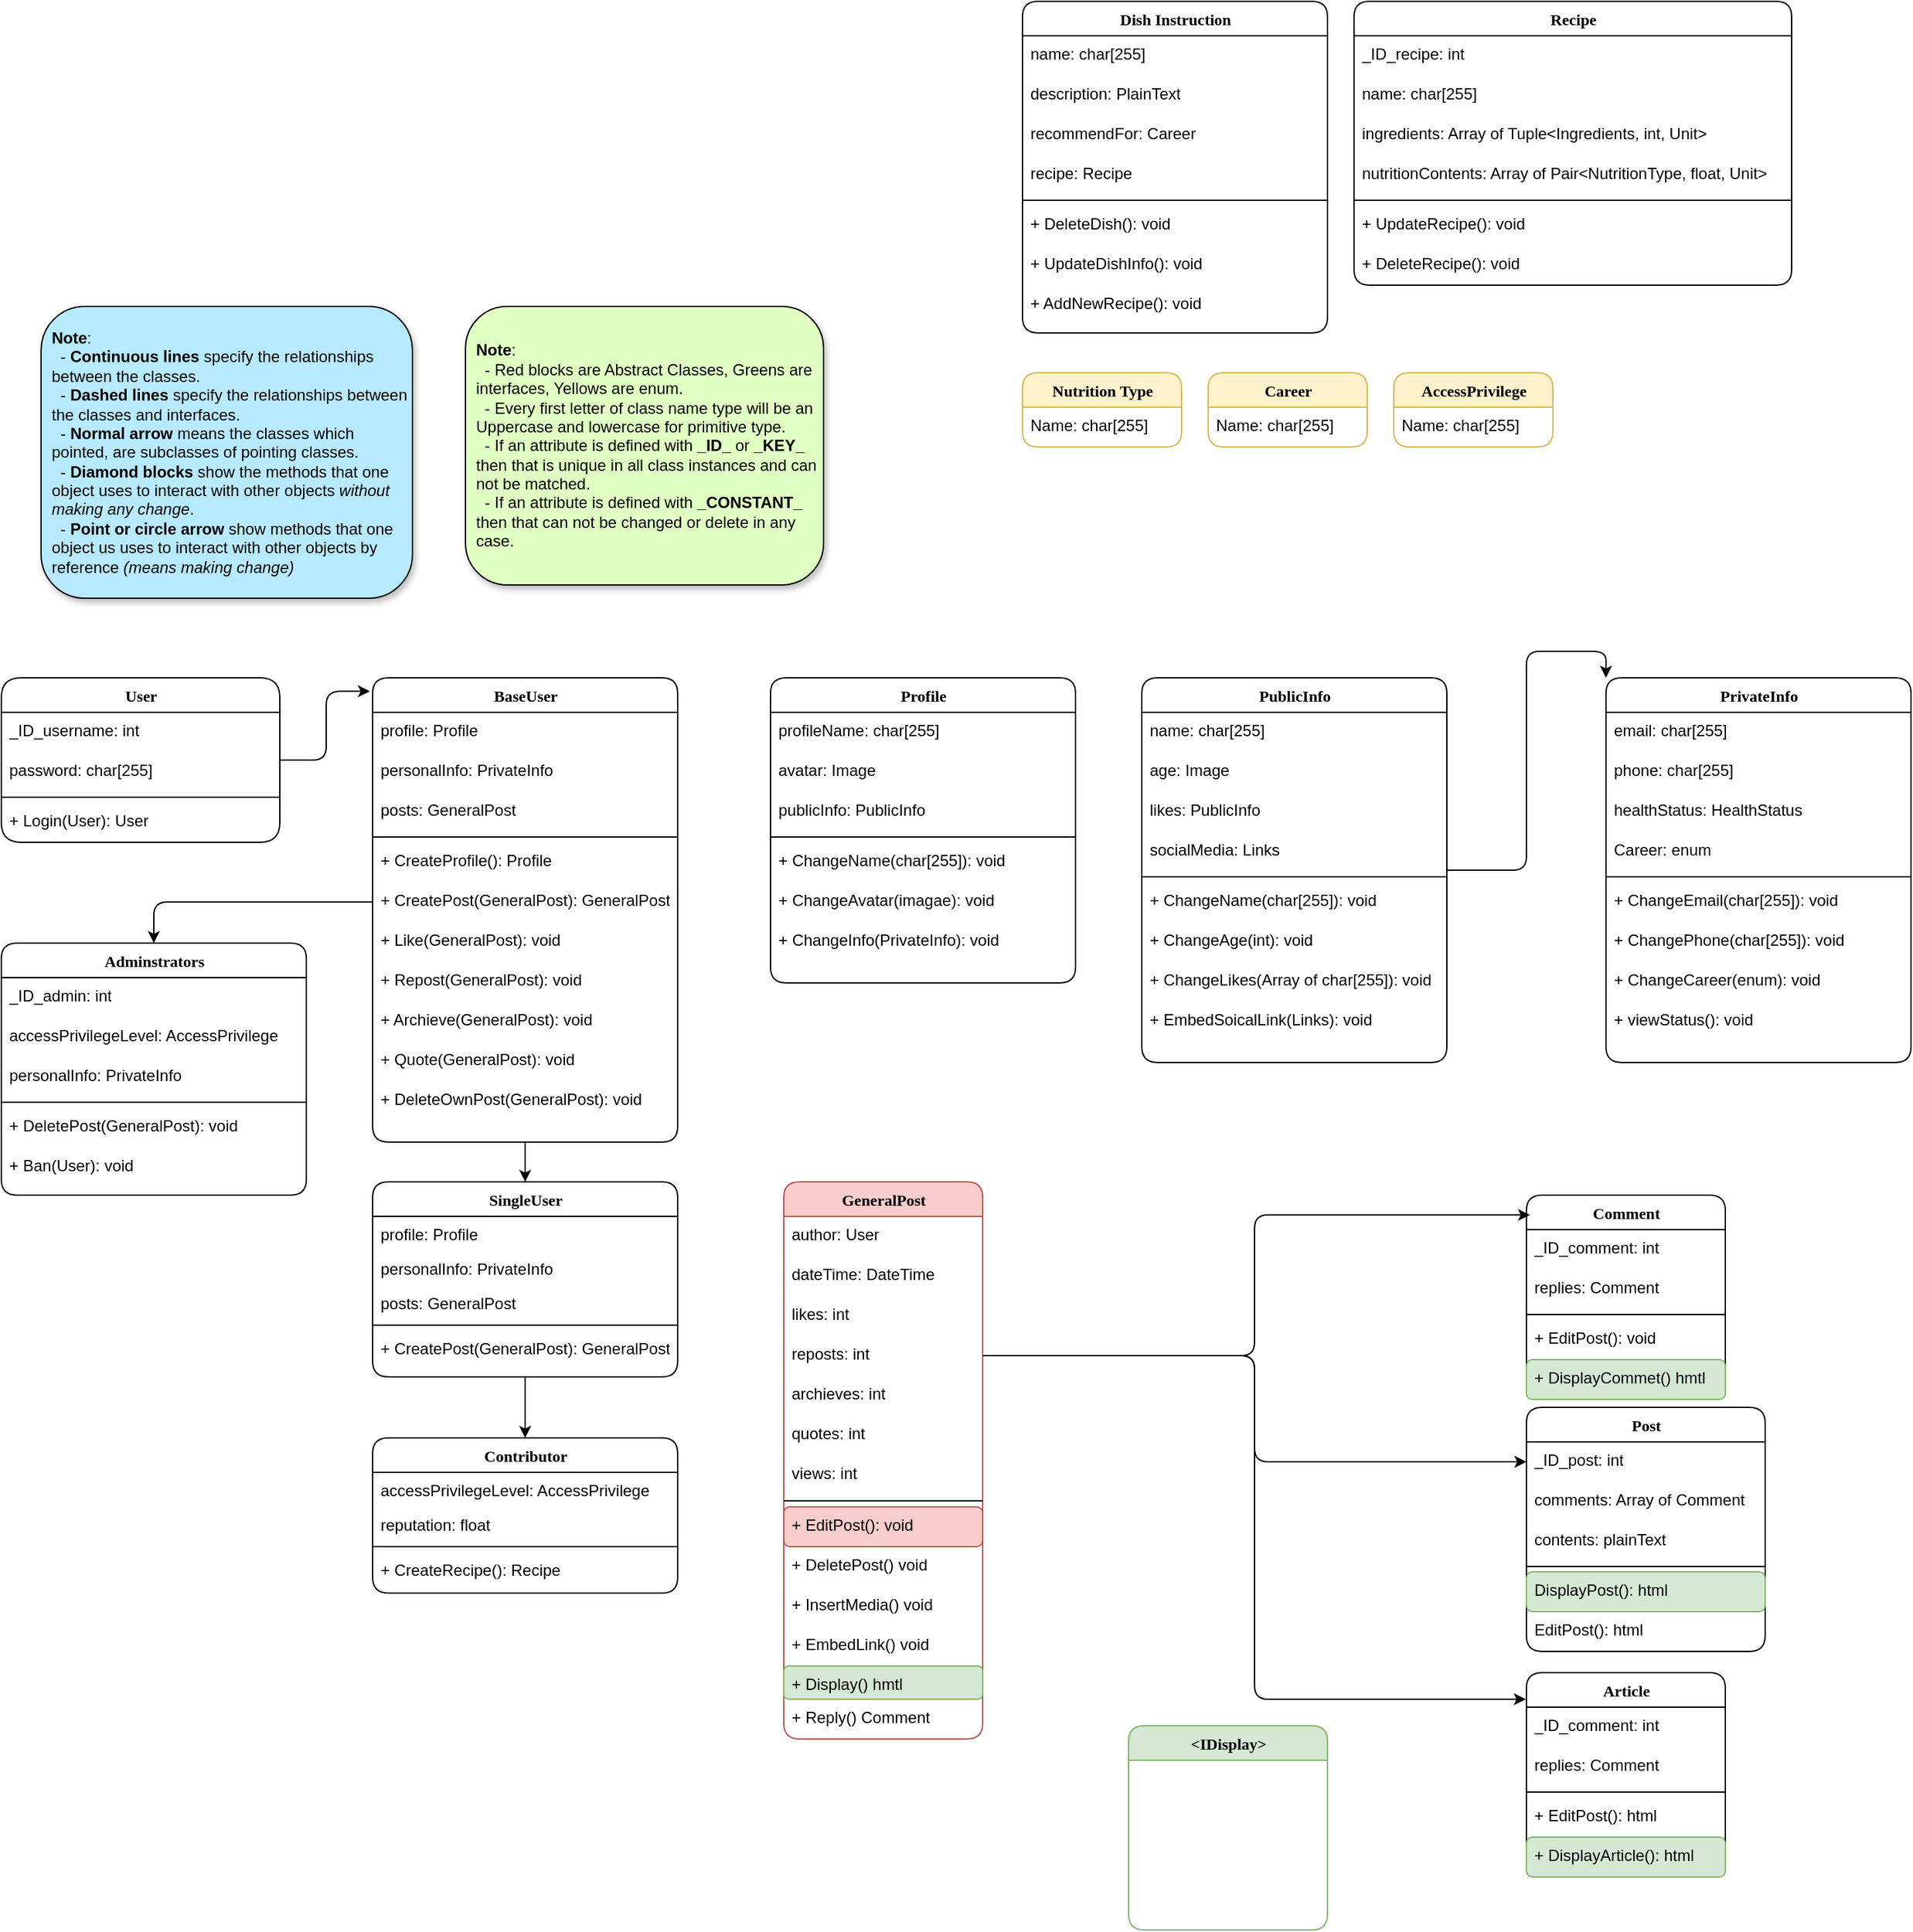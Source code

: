 <mxfile version="22.1.17" type="github">
  <diagram name="Page-1" id="9f46799a-70d6-7492-0946-bef42562c5a5">
    <mxGraphModel dx="807" dy="1871" grid="1" gridSize="10" guides="1" tooltips="1" connect="1" arrows="1" fold="1" page="1" pageScale="1" pageWidth="1000" pageHeight="700" background="none" math="0" shadow="0">
      <root>
        <mxCell id="0" />
        <mxCell id="1" parent="0" />
        <mxCell id="78961159f06e98e8-17" value="User" style="swimlane;html=1;fontStyle=1;align=center;verticalAlign=top;childLayout=stackLayout;horizontal=1;startSize=26;horizontalStack=0;resizeParent=1;resizeLast=0;collapsible=1;marginBottom=0;swimlaneFillColor=#ffffff;rounded=1;shadow=0;comic=0;labelBackgroundColor=none;strokeWidth=1;fillColor=none;fontFamily=Verdana;fontSize=12;arcSize=19;" parent="1" vertex="1">
          <mxGeometry x="40" y="-370" width="210" height="124" as="geometry">
            <mxRectangle x="70" y="83" width="70" height="30" as="alternateBounds" />
          </mxGeometry>
        </mxCell>
        <mxCell id="78961159f06e98e8-21" value="_ID_username: int" style="text;html=1;strokeColor=none;fillColor=none;align=left;verticalAlign=top;spacingLeft=4;spacingRight=4;whiteSpace=wrap;overflow=hidden;rotatable=0;points=[[0,0.5],[1,0.5]];portConstraint=eastwest;labelBackgroundColor=none;rounded=1;" parent="78961159f06e98e8-17" vertex="1">
          <mxGeometry y="26" width="210" height="30" as="geometry" />
        </mxCell>
        <mxCell id="78961159f06e98e8-23" value="password: char[255]" style="text;html=1;strokeColor=none;fillColor=none;align=left;verticalAlign=top;spacingLeft=4;spacingRight=4;whiteSpace=wrap;overflow=hidden;rotatable=0;points=[[0,0.5],[1,0.5]];portConstraint=eastwest;labelBackgroundColor=none;rounded=1;" parent="78961159f06e98e8-17" vertex="1">
          <mxGeometry y="56" width="210" height="30" as="geometry" />
        </mxCell>
        <mxCell id="78961159f06e98e8-19" value="" style="line;html=1;strokeWidth=1;fillColor=none;align=left;verticalAlign=middle;spacingTop=-1;spacingLeft=3;spacingRight=3;rotatable=0;labelPosition=right;points=[];portConstraint=eastwest;labelBackgroundColor=none;rounded=1;" parent="78961159f06e98e8-17" vertex="1">
          <mxGeometry y="86" width="210" height="8" as="geometry" />
        </mxCell>
        <mxCell id="78961159f06e98e8-20" value="+ Login(User): User" style="text;html=1;strokeColor=none;fillColor=none;align=left;verticalAlign=top;spacingLeft=4;spacingRight=4;whiteSpace=wrap;overflow=hidden;rotatable=0;points=[[0,0.5],[1,0.5]];portConstraint=eastwest;labelBackgroundColor=none;rounded=1;" parent="78961159f06e98e8-17" vertex="1">
          <mxGeometry y="94" width="210" height="30" as="geometry" />
        </mxCell>
        <mxCell id="PtKEEvkuK-J1Ukp3apgT-69" style="edgeStyle=orthogonalEdgeStyle;rounded=1;orthogonalLoop=1;jettySize=auto;html=1;entryX=0.5;entryY=0;entryDx=0;entryDy=0;" edge="1" parent="1" source="78961159f06e98e8-30" target="PtKEEvkuK-J1Ukp3apgT-20">
          <mxGeometry relative="1" as="geometry" />
        </mxCell>
        <mxCell id="78961159f06e98e8-30" value="BaseUser" style="swimlane;html=1;fontStyle=1;align=center;verticalAlign=top;childLayout=stackLayout;horizontal=1;startSize=26;horizontalStack=0;resizeParent=1;resizeLast=0;collapsible=1;marginBottom=0;swimlaneFillColor=#ffffff;rounded=1;shadow=0;comic=0;labelBackgroundColor=none;strokeWidth=1;fillColor=none;fontFamily=Verdana;fontSize=12;" parent="1" vertex="1">
          <mxGeometry x="320" y="-370" width="230" height="350" as="geometry" />
        </mxCell>
        <mxCell id="78961159f06e98e8-31" value="profile: Profile&amp;nbsp;" style="text;html=1;strokeColor=none;fillColor=none;align=left;verticalAlign=top;spacingLeft=4;spacingRight=4;whiteSpace=wrap;overflow=hidden;rotatable=0;points=[[0,0.5],[1,0.5]];portConstraint=eastwest;labelBackgroundColor=none;rounded=1;" parent="78961159f06e98e8-30" vertex="1">
          <mxGeometry y="26" width="230" height="30" as="geometry" />
        </mxCell>
        <mxCell id="78961159f06e98e8-32" value="personalInfo: PrivateInfo" style="text;html=1;strokeColor=none;fillColor=none;align=left;verticalAlign=top;spacingLeft=4;spacingRight=4;whiteSpace=wrap;overflow=hidden;rotatable=0;points=[[0,0.5],[1,0.5]];portConstraint=eastwest;labelBackgroundColor=none;rounded=1;" parent="78961159f06e98e8-30" vertex="1">
          <mxGeometry y="56" width="230" height="30" as="geometry" />
        </mxCell>
        <mxCell id="78961159f06e98e8-42" value="posts: GeneralPost" style="text;html=1;strokeColor=none;fillColor=none;align=left;verticalAlign=top;spacingLeft=4;spacingRight=4;whiteSpace=wrap;overflow=hidden;rotatable=0;points=[[0,0.5],[1,0.5]];portConstraint=eastwest;labelBackgroundColor=none;rounded=1;" parent="78961159f06e98e8-30" vertex="1">
          <mxGeometry y="86" width="230" height="30" as="geometry" />
        </mxCell>
        <mxCell id="78961159f06e98e8-38" value="" style="line;html=1;strokeWidth=1;fillColor=none;align=left;verticalAlign=middle;spacingTop=-1;spacingLeft=3;spacingRight=3;rotatable=0;labelPosition=right;points=[];portConstraint=eastwest;labelBackgroundColor=none;rounded=1;" parent="78961159f06e98e8-30" vertex="1">
          <mxGeometry y="116" width="230" height="8" as="geometry" />
        </mxCell>
        <mxCell id="PtKEEvkuK-J1Ukp3apgT-60" value="+ CreateProfile(): Profile&amp;nbsp;" style="text;html=1;strokeColor=none;fillColor=none;align=left;verticalAlign=top;spacingLeft=4;spacingRight=4;whiteSpace=wrap;overflow=hidden;rotatable=0;points=[[0,0.5],[1,0.5]];portConstraint=eastwest;labelBackgroundColor=none;rounded=1;fontStyle=0" vertex="1" parent="78961159f06e98e8-30">
          <mxGeometry y="124" width="230" height="30" as="geometry" />
        </mxCell>
        <mxCell id="PtKEEvkuK-J1Ukp3apgT-14" value="+ CreatePost(GeneralPost): GeneralPost" style="text;html=1;strokeColor=none;fillColor=none;align=left;verticalAlign=top;spacingLeft=4;spacingRight=4;whiteSpace=wrap;overflow=hidden;rotatable=0;points=[[0,0.5],[1,0.5]];portConstraint=eastwest;labelBackgroundColor=none;rounded=1;" vertex="1" parent="78961159f06e98e8-30">
          <mxGeometry y="154" width="230" height="30" as="geometry" />
        </mxCell>
        <mxCell id="PtKEEvkuK-J1Ukp3apgT-27" value="+ Like(GeneralPost): void&amp;nbsp;" style="text;html=1;strokeColor=none;fillColor=none;align=left;verticalAlign=top;spacingLeft=4;spacingRight=4;whiteSpace=wrap;overflow=hidden;rotatable=0;points=[[0,0.5],[1,0.5]];portConstraint=eastwest;labelBackgroundColor=none;rounded=1;" vertex="1" parent="78961159f06e98e8-30">
          <mxGeometry y="184" width="230" height="30" as="geometry" />
        </mxCell>
        <mxCell id="PtKEEvkuK-J1Ukp3apgT-30" value="+ Repost(GeneralPost): void&amp;nbsp;" style="text;html=1;strokeColor=none;fillColor=none;align=left;verticalAlign=top;spacingLeft=4;spacingRight=4;whiteSpace=wrap;overflow=hidden;rotatable=0;points=[[0,0.5],[1,0.5]];portConstraint=eastwest;labelBackgroundColor=none;rounded=1;" vertex="1" parent="78961159f06e98e8-30">
          <mxGeometry y="214" width="230" height="30" as="geometry" />
        </mxCell>
        <mxCell id="PtKEEvkuK-J1Ukp3apgT-28" value="+ Archieve(GeneralPost): void&amp;nbsp;" style="text;html=1;strokeColor=none;fillColor=none;align=left;verticalAlign=top;spacingLeft=4;spacingRight=4;whiteSpace=wrap;overflow=hidden;rotatable=0;points=[[0,0.5],[1,0.5]];portConstraint=eastwest;labelBackgroundColor=none;rounded=1;fontStyle=0" vertex="1" parent="78961159f06e98e8-30">
          <mxGeometry y="244" width="230" height="30" as="geometry" />
        </mxCell>
        <mxCell id="PtKEEvkuK-J1Ukp3apgT-41" value="+ Quote(GeneralPost): void&amp;nbsp;" style="text;html=1;strokeColor=none;fillColor=none;align=left;verticalAlign=top;spacingLeft=4;spacingRight=4;whiteSpace=wrap;overflow=hidden;rotatable=0;points=[[0,0.5],[1,0.5]];portConstraint=eastwest;labelBackgroundColor=none;rounded=1;fontStyle=0" vertex="1" parent="78961159f06e98e8-30">
          <mxGeometry y="274" width="230" height="30" as="geometry" />
        </mxCell>
        <mxCell id="PtKEEvkuK-J1Ukp3apgT-83" value="+ DeleteOwnPost(GeneralPost): void&amp;nbsp;" style="text;html=1;strokeColor=none;fillColor=none;align=left;verticalAlign=top;spacingLeft=4;spacingRight=4;whiteSpace=wrap;overflow=hidden;rotatable=0;points=[[0,0.5],[1,0.5]];portConstraint=eastwest;labelBackgroundColor=none;rounded=1;fontStyle=0" vertex="1" parent="78961159f06e98e8-30">
          <mxGeometry y="304" width="230" height="30" as="geometry" />
        </mxCell>
        <mxCell id="78961159f06e98e8-43" value="GeneralPost" style="swimlane;html=1;fontStyle=1;align=center;verticalAlign=top;childLayout=stackLayout;horizontal=1;startSize=26;horizontalStack=0;resizeParent=1;resizeLast=0;collapsible=1;marginBottom=0;swimlaneFillColor=#ffffff;rounded=1;shadow=0;comic=0;labelBackgroundColor=none;strokeWidth=1;fillColor=#f8cecc;fontFamily=Verdana;fontSize=12;strokeColor=#b85450;" parent="1" vertex="1">
          <mxGeometry x="630" y="10" width="150" height="420" as="geometry" />
        </mxCell>
        <mxCell id="PtKEEvkuK-J1Ukp3apgT-18" value="author: User" style="text;html=1;strokeColor=none;fillColor=none;align=left;verticalAlign=top;spacingLeft=4;spacingRight=4;whiteSpace=wrap;overflow=hidden;rotatable=0;points=[[0,0.5],[1,0.5]];portConstraint=eastwest;labelBackgroundColor=none;rounded=1;" vertex="1" parent="78961159f06e98e8-43">
          <mxGeometry y="26" width="150" height="30" as="geometry" />
        </mxCell>
        <mxCell id="78961159f06e98e8-44" value="dateTime: DateTime&amp;nbsp;" style="text;html=1;strokeColor=none;fillColor=none;align=left;verticalAlign=top;spacingLeft=4;spacingRight=4;whiteSpace=wrap;overflow=hidden;rotatable=0;points=[[0,0.5],[1,0.5]];portConstraint=eastwest;labelBackgroundColor=none;rounded=1;" parent="78961159f06e98e8-43" vertex="1">
          <mxGeometry y="56" width="150" height="30" as="geometry" />
        </mxCell>
        <mxCell id="78961159f06e98e8-45" value="likes: int&amp;nbsp;" style="text;html=1;strokeColor=none;fillColor=none;align=left;verticalAlign=top;spacingLeft=4;spacingRight=4;whiteSpace=wrap;overflow=hidden;rotatable=0;points=[[0,0.5],[1,0.5]];portConstraint=eastwest;labelBackgroundColor=none;rounded=1;" parent="78961159f06e98e8-43" vertex="1">
          <mxGeometry y="86" width="150" height="30" as="geometry" />
        </mxCell>
        <mxCell id="78961159f06e98e8-49" value="reposts: int&amp;nbsp;" style="text;html=1;strokeColor=none;fillColor=none;align=left;verticalAlign=top;spacingLeft=4;spacingRight=4;whiteSpace=wrap;overflow=hidden;rotatable=0;points=[[0,0.5],[1,0.5]];portConstraint=eastwest;labelBackgroundColor=none;rounded=1;" parent="78961159f06e98e8-43" vertex="1">
          <mxGeometry y="116" width="150" height="30" as="geometry" />
        </mxCell>
        <mxCell id="78961159f06e98e8-50" value="archieves: int&amp;nbsp;" style="text;html=1;strokeColor=none;fillColor=none;align=left;verticalAlign=top;spacingLeft=4;spacingRight=4;whiteSpace=wrap;overflow=hidden;rotatable=0;points=[[0,0.5],[1,0.5]];portConstraint=eastwest;labelBackgroundColor=none;rounded=1;" parent="78961159f06e98e8-43" vertex="1">
          <mxGeometry y="146" width="150" height="30" as="geometry" />
        </mxCell>
        <mxCell id="PtKEEvkuK-J1Ukp3apgT-43" value="quotes: int&amp;nbsp;" style="text;html=1;strokeColor=none;fillColor=none;align=left;verticalAlign=top;spacingLeft=4;spacingRight=4;whiteSpace=wrap;overflow=hidden;rotatable=0;points=[[0,0.5],[1,0.5]];portConstraint=eastwest;labelBackgroundColor=none;rounded=1;" vertex="1" parent="78961159f06e98e8-43">
          <mxGeometry y="176" width="150" height="30" as="geometry" />
        </mxCell>
        <mxCell id="PtKEEvkuK-J1Ukp3apgT-19" value="views: int&amp;nbsp;" style="text;html=1;strokeColor=none;fillColor=none;align=left;verticalAlign=top;spacingLeft=4;spacingRight=4;whiteSpace=wrap;overflow=hidden;rotatable=0;points=[[0,0.5],[1,0.5]];portConstraint=eastwest;labelBackgroundColor=none;rounded=1;" vertex="1" parent="78961159f06e98e8-43">
          <mxGeometry y="206" width="150" height="30" as="geometry" />
        </mxCell>
        <mxCell id="78961159f06e98e8-51" value="" style="line;html=1;strokeWidth=1;fillColor=none;align=left;verticalAlign=middle;spacingTop=-1;spacingLeft=3;spacingRight=3;rotatable=0;labelPosition=right;points=[];portConstraint=eastwest;labelBackgroundColor=none;rounded=1;" parent="78961159f06e98e8-43" vertex="1">
          <mxGeometry y="236" width="150" height="9" as="geometry" />
        </mxCell>
        <mxCell id="78961159f06e98e8-52" value="+ EditPost(): void" style="text;html=1;strokeColor=#b85450;fillColor=#f8cecc;align=left;verticalAlign=top;spacingLeft=4;spacingRight=4;whiteSpace=wrap;overflow=hidden;rotatable=0;points=[[0,0.5],[1,0.5]];portConstraint=eastwest;labelBackgroundColor=none;rounded=1;" parent="78961159f06e98e8-43" vertex="1">
          <mxGeometry y="245" width="150" height="30" as="geometry" />
        </mxCell>
        <mxCell id="78961159f06e98e8-53" value="+ DeletePost() void" style="text;html=1;align=left;verticalAlign=top;spacingLeft=4;spacingRight=4;whiteSpace=wrap;overflow=hidden;rotatable=0;points=[[0,0.5],[1,0.5]];portConstraint=eastwest;labelBackgroundColor=none;rounded=1;" parent="78961159f06e98e8-43" vertex="1">
          <mxGeometry y="275" width="150" height="30" as="geometry" />
        </mxCell>
        <mxCell id="PtKEEvkuK-J1Ukp3apgT-151" value="+ InsertMedia() void" style="text;html=1;strokeColor=none;fillColor=none;align=left;verticalAlign=top;spacingLeft=4;spacingRight=4;whiteSpace=wrap;overflow=hidden;rotatable=0;points=[[0,0.5],[1,0.5]];portConstraint=eastwest;labelBackgroundColor=none;rounded=1;" vertex="1" parent="78961159f06e98e8-43">
          <mxGeometry y="305" width="150" height="30" as="geometry" />
        </mxCell>
        <mxCell id="PtKEEvkuK-J1Ukp3apgT-152" value="+ EmbedLink() void" style="text;html=1;strokeColor=none;fillColor=none;align=left;verticalAlign=top;spacingLeft=4;spacingRight=4;whiteSpace=wrap;overflow=hidden;rotatable=0;points=[[0,0.5],[1,0.5]];portConstraint=eastwest;labelBackgroundColor=none;rounded=1;" vertex="1" parent="78961159f06e98e8-43">
          <mxGeometry y="335" width="150" height="30" as="geometry" />
        </mxCell>
        <mxCell id="PtKEEvkuK-J1Ukp3apgT-161" value="+ Display() hmtl" style="text;html=1;strokeColor=#82b366;fillColor=#d5e8d4;align=left;verticalAlign=top;spacingLeft=4;spacingRight=4;whiteSpace=wrap;overflow=hidden;rotatable=0;points=[[0,0.5],[1,0.5]];portConstraint=eastwest;labelBackgroundColor=none;rounded=1;" vertex="1" parent="78961159f06e98e8-43">
          <mxGeometry y="365" width="150" height="25" as="geometry" />
        </mxCell>
        <mxCell id="PtKEEvkuK-J1Ukp3apgT-164" value="+ Reply() Comment" style="text;html=1;strokeColor=none;fillColor=none;align=left;verticalAlign=top;spacingLeft=4;spacingRight=4;whiteSpace=wrap;overflow=hidden;rotatable=0;points=[[0,0.5],[1,0.5]];portConstraint=eastwest;labelBackgroundColor=none;rounded=1;" vertex="1" parent="78961159f06e98e8-43">
          <mxGeometry y="390" width="150" height="20" as="geometry" />
        </mxCell>
        <mxCell id="PtKEEvkuK-J1Ukp3apgT-2" value="&lt;b&gt;Note&lt;/b&gt;:&amp;nbsp;&lt;br&gt;&amp;nbsp; - &lt;b&gt;Continuous lines&lt;/b&gt; specify the relationships between the classes.&lt;div&gt;&amp;nbsp; - &lt;b&gt;Dashed lines&lt;/b&gt; specify the relationships between the classes and interfaces.&lt;br&gt;&amp;nbsp; - &lt;b&gt;Normal arrow &lt;/b&gt;means the classes which pointed, are subclasses of pointing classes.&amp;nbsp;&lt;/div&gt;&lt;div&gt;&amp;nbsp; - &lt;b&gt;Diamond blocks&lt;/b&gt; show the methods that one object uses to interact with other objects &lt;i&gt;without making any change&lt;/i&gt;.&lt;/div&gt;&lt;div&gt;&amp;nbsp; - &lt;b&gt;Point or circle arrow&amp;nbsp;&lt;/b&gt;show methods that one object us uses to interact with other objects by reference &lt;i&gt;(means making change)&lt;/i&gt;&lt;/div&gt;" style="rounded=1;html=1;fillColor=#B8EAFF;align=left;labelBackgroundColor=none;whiteSpace=wrap;spacing=3;spacingLeft=5;glass=0;shadow=1;" vertex="1" parent="1">
          <mxGeometry x="70" y="-650" width="280" height="220" as="geometry" />
        </mxCell>
        <mxCell id="PtKEEvkuK-J1Ukp3apgT-7" value="&lt;b&gt;Note&lt;/b&gt;:&amp;nbsp;&lt;br&gt;&amp;nbsp; - Red blocks are Abstract Classes, Greens are interfaces, Yellows are enum.&lt;br&gt;&amp;nbsp; - Every first letter of class name type will be an Uppercase and lowercase for primitive type.&lt;br&gt;&amp;nbsp; - If an attribute is defined with &lt;b&gt;_ID_&amp;nbsp;&lt;/b&gt;or &lt;b&gt;_KEY_ &lt;/b&gt;then that is unique in all class instances and can not be matched.&amp;nbsp;&lt;br&gt;&amp;nbsp; - If an attribute is defined with &lt;b&gt;_CONSTANT_ &lt;/b&gt;then that can not be changed or delete in any case." style="rounded=1;html=1;fillColor=#E0FFC2;align=left;labelBackgroundColor=none;whiteSpace=wrap;spacing=3;spacingLeft=5;glass=0;shadow=1;" vertex="1" parent="1">
          <mxGeometry x="390" y="-650" width="270" height="210" as="geometry" />
        </mxCell>
        <mxCell id="PtKEEvkuK-J1Ukp3apgT-92" style="edgeStyle=orthogonalEdgeStyle;rounded=1;orthogonalLoop=1;jettySize=auto;html=1;entryX=0.5;entryY=0;entryDx=0;entryDy=0;" edge="1" parent="1" source="PtKEEvkuK-J1Ukp3apgT-20" target="PtKEEvkuK-J1Ukp3apgT-86">
          <mxGeometry relative="1" as="geometry" />
        </mxCell>
        <mxCell id="PtKEEvkuK-J1Ukp3apgT-20" value="SingleUser" style="swimlane;html=1;fontStyle=1;align=center;verticalAlign=top;childLayout=stackLayout;horizontal=1;startSize=26;horizontalStack=0;resizeParent=1;resizeLast=0;collapsible=1;marginBottom=0;swimlaneFillColor=#ffffff;rounded=1;shadow=0;comic=0;labelBackgroundColor=none;strokeWidth=1;fillColor=none;fontFamily=Verdana;fontSize=12;" vertex="1" parent="1">
          <mxGeometry x="320" y="10" width="230" height="147" as="geometry" />
        </mxCell>
        <mxCell id="PtKEEvkuK-J1Ukp3apgT-21" value="profile: Profile&amp;nbsp;" style="text;html=1;strokeColor=none;fillColor=none;align=left;verticalAlign=top;spacingLeft=4;spacingRight=4;whiteSpace=wrap;overflow=hidden;rotatable=0;points=[[0,0.5],[1,0.5]];portConstraint=eastwest;labelBackgroundColor=none;rounded=1;" vertex="1" parent="PtKEEvkuK-J1Ukp3apgT-20">
          <mxGeometry y="26" width="230" height="26" as="geometry" />
        </mxCell>
        <mxCell id="PtKEEvkuK-J1Ukp3apgT-22" value="personalInfo: PrivateInfo" style="text;html=1;strokeColor=none;fillColor=none;align=left;verticalAlign=top;spacingLeft=4;spacingRight=4;whiteSpace=wrap;overflow=hidden;rotatable=0;points=[[0,0.5],[1,0.5]];portConstraint=eastwest;labelBackgroundColor=none;rounded=1;" vertex="1" parent="PtKEEvkuK-J1Ukp3apgT-20">
          <mxGeometry y="52" width="230" height="26" as="geometry" />
        </mxCell>
        <mxCell id="PtKEEvkuK-J1Ukp3apgT-23" value="posts: GeneralPost" style="text;html=1;strokeColor=none;fillColor=none;align=left;verticalAlign=top;spacingLeft=4;spacingRight=4;whiteSpace=wrap;overflow=hidden;rotatable=0;points=[[0,0.5],[1,0.5]];portConstraint=eastwest;labelBackgroundColor=none;rounded=1;" vertex="1" parent="PtKEEvkuK-J1Ukp3apgT-20">
          <mxGeometry y="78" width="230" height="26" as="geometry" />
        </mxCell>
        <mxCell id="PtKEEvkuK-J1Ukp3apgT-24" value="" style="line;html=1;strokeWidth=1;fillColor=none;align=left;verticalAlign=middle;spacingTop=-1;spacingLeft=3;spacingRight=3;rotatable=0;labelPosition=right;points=[];portConstraint=eastwest;labelBackgroundColor=none;rounded=1;" vertex="1" parent="PtKEEvkuK-J1Ukp3apgT-20">
          <mxGeometry y="104" width="230" height="8" as="geometry" />
        </mxCell>
        <mxCell id="PtKEEvkuK-J1Ukp3apgT-25" value="+ CreatePost(GeneralPost): GeneralPost" style="text;html=1;strokeColor=none;fillColor=none;align=left;verticalAlign=top;spacingLeft=4;spacingRight=4;whiteSpace=wrap;overflow=hidden;rotatable=0;points=[[0,0.5],[1,0.5]];portConstraint=eastwest;labelBackgroundColor=none;rounded=1;" vertex="1" parent="PtKEEvkuK-J1Ukp3apgT-20">
          <mxGeometry y="112" width="230" height="26" as="geometry" />
        </mxCell>
        <mxCell id="PtKEEvkuK-J1Ukp3apgT-50" value="Profile" style="swimlane;html=1;fontStyle=1;align=center;verticalAlign=top;childLayout=stackLayout;horizontal=1;startSize=26;horizontalStack=0;resizeParent=1;resizeLast=0;collapsible=1;marginBottom=0;swimlaneFillColor=#ffffff;rounded=1;shadow=0;comic=0;labelBackgroundColor=none;strokeWidth=1;fillColor=none;fontFamily=Verdana;fontSize=12;" vertex="1" parent="1">
          <mxGeometry x="620" y="-370" width="230" height="230" as="geometry" />
        </mxCell>
        <mxCell id="PtKEEvkuK-J1Ukp3apgT-51" value="profileName: char[255]&amp;nbsp;" style="text;html=1;strokeColor=none;fillColor=none;align=left;verticalAlign=top;spacingLeft=4;spacingRight=4;whiteSpace=wrap;overflow=hidden;rotatable=0;points=[[0,0.5],[1,0.5]];portConstraint=eastwest;labelBackgroundColor=none;rounded=1;" vertex="1" parent="PtKEEvkuK-J1Ukp3apgT-50">
          <mxGeometry y="26" width="230" height="30" as="geometry" />
        </mxCell>
        <mxCell id="PtKEEvkuK-J1Ukp3apgT-52" value="avatar: Image" style="text;html=1;strokeColor=none;fillColor=none;align=left;verticalAlign=top;spacingLeft=4;spacingRight=4;whiteSpace=wrap;overflow=hidden;rotatable=0;points=[[0,0.5],[1,0.5]];portConstraint=eastwest;labelBackgroundColor=none;rounded=1;" vertex="1" parent="PtKEEvkuK-J1Ukp3apgT-50">
          <mxGeometry y="56" width="230" height="30" as="geometry" />
        </mxCell>
        <mxCell id="PtKEEvkuK-J1Ukp3apgT-67" value="publicInfo: PublicInfo" style="text;html=1;strokeColor=none;fillColor=none;align=left;verticalAlign=top;spacingLeft=4;spacingRight=4;whiteSpace=wrap;overflow=hidden;rotatable=0;points=[[0,0.5],[1,0.5]];portConstraint=eastwest;labelBackgroundColor=none;rounded=1;" vertex="1" parent="PtKEEvkuK-J1Ukp3apgT-50">
          <mxGeometry y="86" width="230" height="30" as="geometry" />
        </mxCell>
        <mxCell id="PtKEEvkuK-J1Ukp3apgT-54" value="" style="line;html=1;strokeWidth=1;fillColor=none;align=left;verticalAlign=middle;spacingTop=-1;spacingLeft=3;spacingRight=3;rotatable=0;labelPosition=right;points=[];portConstraint=eastwest;labelBackgroundColor=none;rounded=1;" vertex="1" parent="PtKEEvkuK-J1Ukp3apgT-50">
          <mxGeometry y="116" width="230" height="8" as="geometry" />
        </mxCell>
        <mxCell id="PtKEEvkuK-J1Ukp3apgT-55" value="+ ChangeName(char[255]): void" style="text;html=1;strokeColor=none;fillColor=none;align=left;verticalAlign=top;spacingLeft=4;spacingRight=4;whiteSpace=wrap;overflow=hidden;rotatable=0;points=[[0,0.5],[1,0.5]];portConstraint=eastwest;labelBackgroundColor=none;rounded=1;" vertex="1" parent="PtKEEvkuK-J1Ukp3apgT-50">
          <mxGeometry y="124" width="230" height="30" as="geometry" />
        </mxCell>
        <mxCell id="PtKEEvkuK-J1Ukp3apgT-56" value="+ ChangeAvatar(imagae): void&amp;nbsp;" style="text;html=1;strokeColor=none;fillColor=none;align=left;verticalAlign=top;spacingLeft=4;spacingRight=4;whiteSpace=wrap;overflow=hidden;rotatable=0;points=[[0,0.5],[1,0.5]];portConstraint=eastwest;labelBackgroundColor=none;rounded=1;" vertex="1" parent="PtKEEvkuK-J1Ukp3apgT-50">
          <mxGeometry y="154" width="230" height="30" as="geometry" />
        </mxCell>
        <mxCell id="PtKEEvkuK-J1Ukp3apgT-93" value="+ ChangeInfo(PrivateInfo): void&amp;nbsp;" style="text;html=1;strokeColor=none;fillColor=none;align=left;verticalAlign=top;spacingLeft=4;spacingRight=4;whiteSpace=wrap;overflow=hidden;rotatable=0;points=[[0,0.5],[1,0.5]];portConstraint=eastwest;labelBackgroundColor=none;rounded=1;" vertex="1" parent="PtKEEvkuK-J1Ukp3apgT-50">
          <mxGeometry y="184" width="230" height="30" as="geometry" />
        </mxCell>
        <mxCell id="PtKEEvkuK-J1Ukp3apgT-68" style="edgeStyle=orthogonalEdgeStyle;rounded=1;orthogonalLoop=1;jettySize=auto;html=1;entryX=-0.009;entryY=0.029;entryDx=0;entryDy=0;entryPerimeter=0;" edge="1" parent="1" source="78961159f06e98e8-17" target="78961159f06e98e8-30">
          <mxGeometry relative="1" as="geometry" />
        </mxCell>
        <mxCell id="PtKEEvkuK-J1Ukp3apgT-71" value="Adminstrators" style="swimlane;html=1;fontStyle=1;align=center;verticalAlign=top;childLayout=stackLayout;horizontal=1;startSize=26;horizontalStack=0;resizeParent=1;resizeLast=0;collapsible=1;marginBottom=0;swimlaneFillColor=#ffffff;rounded=1;shadow=0;comic=0;labelBackgroundColor=none;strokeWidth=1;fillColor=none;fontFamily=Verdana;fontSize=12;" vertex="1" parent="1">
          <mxGeometry x="40" y="-170" width="230" height="190" as="geometry" />
        </mxCell>
        <mxCell id="PtKEEvkuK-J1Ukp3apgT-72" value="_ID_admin: int" style="text;html=1;strokeColor=none;fillColor=none;align=left;verticalAlign=top;spacingLeft=4;spacingRight=4;whiteSpace=wrap;overflow=hidden;rotatable=0;points=[[0,0.5],[1,0.5]];portConstraint=eastwest;labelBackgroundColor=none;rounded=1;" vertex="1" parent="PtKEEvkuK-J1Ukp3apgT-71">
          <mxGeometry y="26" width="230" height="30" as="geometry" />
        </mxCell>
        <mxCell id="PtKEEvkuK-J1Ukp3apgT-73" value="accessPrivilegeLevel: AccessPrivilege" style="text;html=1;strokeColor=none;fillColor=none;align=left;verticalAlign=top;spacingLeft=4;spacingRight=4;whiteSpace=wrap;overflow=hidden;rotatable=0;points=[[0,0.5],[1,0.5]];portConstraint=eastwest;labelBackgroundColor=none;rounded=1;" vertex="1" parent="PtKEEvkuK-J1Ukp3apgT-71">
          <mxGeometry y="56" width="230" height="30" as="geometry" />
        </mxCell>
        <mxCell id="PtKEEvkuK-J1Ukp3apgT-84" value="personalInfo: PrivateInfo" style="text;html=1;strokeColor=none;fillColor=none;align=left;verticalAlign=top;spacingLeft=4;spacingRight=4;whiteSpace=wrap;overflow=hidden;rotatable=0;points=[[0,0.5],[1,0.5]];portConstraint=eastwest;labelBackgroundColor=none;rounded=1;" vertex="1" parent="PtKEEvkuK-J1Ukp3apgT-71">
          <mxGeometry y="86" width="230" height="30" as="geometry" />
        </mxCell>
        <mxCell id="PtKEEvkuK-J1Ukp3apgT-75" value="" style="line;html=1;strokeWidth=1;fillColor=none;align=left;verticalAlign=middle;spacingTop=-1;spacingLeft=3;spacingRight=3;rotatable=0;labelPosition=right;points=[];portConstraint=eastwest;labelBackgroundColor=none;rounded=1;" vertex="1" parent="PtKEEvkuK-J1Ukp3apgT-71">
          <mxGeometry y="116" width="230" height="8" as="geometry" />
        </mxCell>
        <mxCell id="PtKEEvkuK-J1Ukp3apgT-78" value="+ DeletePost(GeneralPost): void" style="text;html=1;strokeColor=none;fillColor=none;align=left;verticalAlign=top;spacingLeft=4;spacingRight=4;whiteSpace=wrap;overflow=hidden;rotatable=0;points=[[0,0.5],[1,0.5]];portConstraint=eastwest;labelBackgroundColor=none;rounded=1;" vertex="1" parent="PtKEEvkuK-J1Ukp3apgT-71">
          <mxGeometry y="124" width="230" height="30" as="geometry" />
        </mxCell>
        <mxCell id="PtKEEvkuK-J1Ukp3apgT-79" value="+ Ban(User): void&amp;nbsp;" style="text;html=1;strokeColor=none;fillColor=none;align=left;verticalAlign=top;spacingLeft=4;spacingRight=4;whiteSpace=wrap;overflow=hidden;rotatable=0;points=[[0,0.5],[1,0.5]];portConstraint=eastwest;labelBackgroundColor=none;rounded=1;" vertex="1" parent="PtKEEvkuK-J1Ukp3apgT-71">
          <mxGeometry y="154" width="230" height="30" as="geometry" />
        </mxCell>
        <mxCell id="PtKEEvkuK-J1Ukp3apgT-82" style="edgeStyle=orthogonalEdgeStyle;rounded=1;orthogonalLoop=1;jettySize=auto;html=1;entryX=0.5;entryY=0;entryDx=0;entryDy=0;" edge="1" parent="1" source="PtKEEvkuK-J1Ukp3apgT-14" target="PtKEEvkuK-J1Ukp3apgT-71">
          <mxGeometry relative="1" as="geometry" />
        </mxCell>
        <mxCell id="PtKEEvkuK-J1Ukp3apgT-86" value="Contributor" style="swimlane;html=1;fontStyle=1;align=center;verticalAlign=top;childLayout=stackLayout;horizontal=1;startSize=26;horizontalStack=0;resizeParent=1;resizeLast=0;collapsible=1;marginBottom=0;swimlaneFillColor=#ffffff;rounded=1;shadow=0;comic=0;labelBackgroundColor=none;strokeWidth=1;fillColor=none;fontFamily=Verdana;fontSize=12;" vertex="1" parent="1">
          <mxGeometry x="320" y="203" width="230" height="117" as="geometry" />
        </mxCell>
        <mxCell id="PtKEEvkuK-J1Ukp3apgT-88" value="accessPrivilegeLevel: AccessPrivilege" style="text;html=1;strokeColor=none;fillColor=none;align=left;verticalAlign=top;spacingLeft=4;spacingRight=4;whiteSpace=wrap;overflow=hidden;rotatable=0;points=[[0,0.5],[1,0.5]];portConstraint=eastwest;labelBackgroundColor=none;rounded=1;" vertex="1" parent="PtKEEvkuK-J1Ukp3apgT-86">
          <mxGeometry y="26" width="230" height="26" as="geometry" />
        </mxCell>
        <mxCell id="PtKEEvkuK-J1Ukp3apgT-89" value="reputation: float" style="text;html=1;strokeColor=none;fillColor=none;align=left;verticalAlign=top;spacingLeft=4;spacingRight=4;whiteSpace=wrap;overflow=hidden;rotatable=0;points=[[0,0.5],[1,0.5]];portConstraint=eastwest;labelBackgroundColor=none;rounded=1;" vertex="1" parent="PtKEEvkuK-J1Ukp3apgT-86">
          <mxGeometry y="52" width="230" height="26" as="geometry" />
        </mxCell>
        <mxCell id="PtKEEvkuK-J1Ukp3apgT-90" value="" style="line;html=1;strokeWidth=1;fillColor=none;align=left;verticalAlign=middle;spacingTop=-1;spacingLeft=3;spacingRight=3;rotatable=0;labelPosition=right;points=[];portConstraint=eastwest;labelBackgroundColor=none;rounded=1;" vertex="1" parent="PtKEEvkuK-J1Ukp3apgT-86">
          <mxGeometry y="78" width="230" height="8" as="geometry" />
        </mxCell>
        <mxCell id="PtKEEvkuK-J1Ukp3apgT-91" value="+ CreateRecipe(): Recipe" style="text;html=1;strokeColor=none;fillColor=none;align=left;verticalAlign=top;spacingLeft=4;spacingRight=4;whiteSpace=wrap;overflow=hidden;rotatable=0;points=[[0,0.5],[1,0.5]];portConstraint=eastwest;labelBackgroundColor=none;rounded=1;" vertex="1" parent="PtKEEvkuK-J1Ukp3apgT-86">
          <mxGeometry y="86" width="230" height="26" as="geometry" />
        </mxCell>
        <mxCell id="PtKEEvkuK-J1Ukp3apgT-115" style="edgeStyle=orthogonalEdgeStyle;rounded=1;orthogonalLoop=1;jettySize=auto;html=1;entryX=0;entryY=0;entryDx=0;entryDy=0;" edge="1" parent="1" source="PtKEEvkuK-J1Ukp3apgT-94" target="PtKEEvkuK-J1Ukp3apgT-105">
          <mxGeometry relative="1" as="geometry" />
        </mxCell>
        <mxCell id="PtKEEvkuK-J1Ukp3apgT-94" value="PublicInfo" style="swimlane;html=1;fontStyle=1;align=center;verticalAlign=top;childLayout=stackLayout;horizontal=1;startSize=26;horizontalStack=0;resizeParent=1;resizeLast=0;collapsible=1;marginBottom=0;swimlaneFillColor=#ffffff;rounded=1;shadow=0;comic=0;labelBackgroundColor=none;strokeWidth=1;fillColor=none;fontFamily=Verdana;fontSize=12;" vertex="1" parent="1">
          <mxGeometry x="900" y="-370" width="230" height="290" as="geometry" />
        </mxCell>
        <mxCell id="PtKEEvkuK-J1Ukp3apgT-95" value="name: char[255]&amp;nbsp;" style="text;html=1;strokeColor=none;fillColor=none;align=left;verticalAlign=top;spacingLeft=4;spacingRight=4;whiteSpace=wrap;overflow=hidden;rotatable=0;points=[[0,0.5],[1,0.5]];portConstraint=eastwest;labelBackgroundColor=none;rounded=1;" vertex="1" parent="PtKEEvkuK-J1Ukp3apgT-94">
          <mxGeometry y="26" width="230" height="30" as="geometry" />
        </mxCell>
        <mxCell id="PtKEEvkuK-J1Ukp3apgT-96" value="age: Image" style="text;html=1;strokeColor=none;fillColor=none;align=left;verticalAlign=top;spacingLeft=4;spacingRight=4;whiteSpace=wrap;overflow=hidden;rotatable=0;points=[[0,0.5],[1,0.5]];portConstraint=eastwest;labelBackgroundColor=none;rounded=1;" vertex="1" parent="PtKEEvkuK-J1Ukp3apgT-94">
          <mxGeometry y="56" width="230" height="30" as="geometry" />
        </mxCell>
        <mxCell id="PtKEEvkuK-J1Ukp3apgT-97" value="likes: PublicInfo" style="text;html=1;strokeColor=none;fillColor=none;align=left;verticalAlign=top;spacingLeft=4;spacingRight=4;whiteSpace=wrap;overflow=hidden;rotatable=0;points=[[0,0.5],[1,0.5]];portConstraint=eastwest;labelBackgroundColor=none;rounded=1;" vertex="1" parent="PtKEEvkuK-J1Ukp3apgT-94">
          <mxGeometry y="86" width="230" height="30" as="geometry" />
        </mxCell>
        <mxCell id="PtKEEvkuK-J1Ukp3apgT-103" value="socialMedia: Links" style="text;html=1;strokeColor=none;fillColor=none;align=left;verticalAlign=top;spacingLeft=4;spacingRight=4;whiteSpace=wrap;overflow=hidden;rotatable=0;points=[[0,0.5],[1,0.5]];portConstraint=eastwest;labelBackgroundColor=none;rounded=1;" vertex="1" parent="PtKEEvkuK-J1Ukp3apgT-94">
          <mxGeometry y="116" width="230" height="30" as="geometry" />
        </mxCell>
        <mxCell id="PtKEEvkuK-J1Ukp3apgT-98" value="" style="line;html=1;strokeWidth=1;fillColor=none;align=left;verticalAlign=middle;spacingTop=-1;spacingLeft=3;spacingRight=3;rotatable=0;labelPosition=right;points=[];portConstraint=eastwest;labelBackgroundColor=none;rounded=1;" vertex="1" parent="PtKEEvkuK-J1Ukp3apgT-94">
          <mxGeometry y="146" width="230" height="8" as="geometry" />
        </mxCell>
        <mxCell id="PtKEEvkuK-J1Ukp3apgT-99" value="+ ChangeName(char[255]): void" style="text;html=1;strokeColor=none;fillColor=none;align=left;verticalAlign=top;spacingLeft=4;spacingRight=4;whiteSpace=wrap;overflow=hidden;rotatable=0;points=[[0,0.5],[1,0.5]];portConstraint=eastwest;labelBackgroundColor=none;rounded=1;" vertex="1" parent="PtKEEvkuK-J1Ukp3apgT-94">
          <mxGeometry y="154" width="230" height="30" as="geometry" />
        </mxCell>
        <mxCell id="PtKEEvkuK-J1Ukp3apgT-100" value="+ ChangeAge(int): void&amp;nbsp;" style="text;html=1;strokeColor=none;fillColor=none;align=left;verticalAlign=top;spacingLeft=4;spacingRight=4;whiteSpace=wrap;overflow=hidden;rotatable=0;points=[[0,0.5],[1,0.5]];portConstraint=eastwest;labelBackgroundColor=none;rounded=1;" vertex="1" parent="PtKEEvkuK-J1Ukp3apgT-94">
          <mxGeometry y="184" width="230" height="30" as="geometry" />
        </mxCell>
        <mxCell id="PtKEEvkuK-J1Ukp3apgT-101" value="+ ChangeLikes(Array of char[255]): void&amp;nbsp;" style="text;html=1;strokeColor=none;fillColor=none;align=left;verticalAlign=top;spacingLeft=4;spacingRight=4;whiteSpace=wrap;overflow=hidden;rotatable=0;points=[[0,0.5],[1,0.5]];portConstraint=eastwest;labelBackgroundColor=none;rounded=1;" vertex="1" parent="PtKEEvkuK-J1Ukp3apgT-94">
          <mxGeometry y="214" width="230" height="30" as="geometry" />
        </mxCell>
        <mxCell id="PtKEEvkuK-J1Ukp3apgT-104" value="+ EmbedSoicalLink(Links): void&amp;nbsp;" style="text;html=1;strokeColor=none;fillColor=none;align=left;verticalAlign=top;spacingLeft=4;spacingRight=4;whiteSpace=wrap;overflow=hidden;rotatable=0;points=[[0,0.5],[1,0.5]];portConstraint=eastwest;labelBackgroundColor=none;rounded=1;" vertex="1" parent="PtKEEvkuK-J1Ukp3apgT-94">
          <mxGeometry y="244" width="230" height="30" as="geometry" />
        </mxCell>
        <mxCell id="PtKEEvkuK-J1Ukp3apgT-105" value="PrivateInfo" style="swimlane;html=1;fontStyle=1;align=center;verticalAlign=top;childLayout=stackLayout;horizontal=1;startSize=26;horizontalStack=0;resizeParent=1;resizeLast=0;collapsible=1;marginBottom=0;swimlaneFillColor=#ffffff;rounded=1;shadow=0;comic=0;labelBackgroundColor=none;strokeWidth=1;fillColor=none;fontFamily=Verdana;fontSize=12;" vertex="1" parent="1">
          <mxGeometry x="1250" y="-370" width="230" height="290" as="geometry" />
        </mxCell>
        <mxCell id="PtKEEvkuK-J1Ukp3apgT-106" value="email: char[255]&amp;nbsp;" style="text;html=1;strokeColor=none;fillColor=none;align=left;verticalAlign=top;spacingLeft=4;spacingRight=4;whiteSpace=wrap;overflow=hidden;rotatable=0;points=[[0,0.5],[1,0.5]];portConstraint=eastwest;labelBackgroundColor=none;rounded=1;" vertex="1" parent="PtKEEvkuK-J1Ukp3apgT-105">
          <mxGeometry y="26" width="230" height="30" as="geometry" />
        </mxCell>
        <mxCell id="PtKEEvkuK-J1Ukp3apgT-107" value="phone: char[255]" style="text;html=1;strokeColor=none;fillColor=none;align=left;verticalAlign=top;spacingLeft=4;spacingRight=4;whiteSpace=wrap;overflow=hidden;rotatable=0;points=[[0,0.5],[1,0.5]];portConstraint=eastwest;labelBackgroundColor=none;rounded=1;" vertex="1" parent="PtKEEvkuK-J1Ukp3apgT-105">
          <mxGeometry y="56" width="230" height="30" as="geometry" />
        </mxCell>
        <mxCell id="PtKEEvkuK-J1Ukp3apgT-108" value="healthStatus: HealthStatus" style="text;html=1;strokeColor=none;fillColor=none;align=left;verticalAlign=top;spacingLeft=4;spacingRight=4;whiteSpace=wrap;overflow=hidden;rotatable=0;points=[[0,0.5],[1,0.5]];portConstraint=eastwest;labelBackgroundColor=none;rounded=1;" vertex="1" parent="PtKEEvkuK-J1Ukp3apgT-105">
          <mxGeometry y="86" width="230" height="30" as="geometry" />
        </mxCell>
        <mxCell id="PtKEEvkuK-J1Ukp3apgT-109" value="Career: enum" style="text;html=1;strokeColor=none;fillColor=none;align=left;verticalAlign=top;spacingLeft=4;spacingRight=4;whiteSpace=wrap;overflow=hidden;rotatable=0;points=[[0,0.5],[1,0.5]];portConstraint=eastwest;labelBackgroundColor=none;rounded=1;" vertex="1" parent="PtKEEvkuK-J1Ukp3apgT-105">
          <mxGeometry y="116" width="230" height="30" as="geometry" />
        </mxCell>
        <mxCell id="PtKEEvkuK-J1Ukp3apgT-110" value="" style="line;html=1;strokeWidth=1;fillColor=none;align=left;verticalAlign=middle;spacingTop=-1;spacingLeft=3;spacingRight=3;rotatable=0;labelPosition=right;points=[];portConstraint=eastwest;labelBackgroundColor=none;rounded=1;" vertex="1" parent="PtKEEvkuK-J1Ukp3apgT-105">
          <mxGeometry y="146" width="230" height="8" as="geometry" />
        </mxCell>
        <mxCell id="PtKEEvkuK-J1Ukp3apgT-111" value="+ ChangeEmail(char[255]): void" style="text;html=1;strokeColor=none;fillColor=none;align=left;verticalAlign=top;spacingLeft=4;spacingRight=4;whiteSpace=wrap;overflow=hidden;rotatable=0;points=[[0,0.5],[1,0.5]];portConstraint=eastwest;labelBackgroundColor=none;rounded=1;" vertex="1" parent="PtKEEvkuK-J1Ukp3apgT-105">
          <mxGeometry y="154" width="230" height="30" as="geometry" />
        </mxCell>
        <mxCell id="PtKEEvkuK-J1Ukp3apgT-112" value="+ ChangePhone(char[255]): void&amp;nbsp;" style="text;html=1;strokeColor=none;fillColor=none;align=left;verticalAlign=top;spacingLeft=4;spacingRight=4;whiteSpace=wrap;overflow=hidden;rotatable=0;points=[[0,0.5],[1,0.5]];portConstraint=eastwest;labelBackgroundColor=none;rounded=1;" vertex="1" parent="PtKEEvkuK-J1Ukp3apgT-105">
          <mxGeometry y="184" width="230" height="30" as="geometry" />
        </mxCell>
        <mxCell id="PtKEEvkuK-J1Ukp3apgT-113" value="+ ChangeCareer(enum): void&amp;nbsp;" style="text;html=1;strokeColor=none;fillColor=none;align=left;verticalAlign=top;spacingLeft=4;spacingRight=4;whiteSpace=wrap;overflow=hidden;rotatable=0;points=[[0,0.5],[1,0.5]];portConstraint=eastwest;labelBackgroundColor=none;rounded=1;" vertex="1" parent="PtKEEvkuK-J1Ukp3apgT-105">
          <mxGeometry y="214" width="230" height="30" as="geometry" />
        </mxCell>
        <mxCell id="PtKEEvkuK-J1Ukp3apgT-114" value="+ viewStatus(): void" style="text;html=1;strokeColor=none;fillColor=none;align=left;verticalAlign=top;spacingLeft=4;spacingRight=4;whiteSpace=wrap;overflow=hidden;rotatable=0;points=[[0,0.5],[1,0.5]];portConstraint=eastwest;labelBackgroundColor=none;rounded=1;" vertex="1" parent="PtKEEvkuK-J1Ukp3apgT-105">
          <mxGeometry y="244" width="230" height="30" as="geometry" />
        </mxCell>
        <mxCell id="PtKEEvkuK-J1Ukp3apgT-128" value="Comment" style="swimlane;html=1;fontStyle=1;align=center;verticalAlign=top;childLayout=stackLayout;horizontal=1;startSize=26;horizontalStack=0;resizeParent=1;resizeLast=0;collapsible=1;marginBottom=0;swimlaneFillColor=#ffffff;rounded=1;shadow=0;comic=0;labelBackgroundColor=none;strokeWidth=1;fontFamily=Verdana;fontSize=12;" vertex="1" parent="1">
          <mxGeometry x="1190" y="20" width="150" height="154" as="geometry" />
        </mxCell>
        <mxCell id="PtKEEvkuK-J1Ukp3apgT-142" value="_ID_comment: int" style="text;html=1;strokeColor=none;fillColor=none;align=left;verticalAlign=top;spacingLeft=4;spacingRight=4;whiteSpace=wrap;overflow=hidden;rotatable=0;points=[[0,0.5],[1,0.5]];portConstraint=eastwest;labelBackgroundColor=none;rounded=1;" vertex="1" parent="PtKEEvkuK-J1Ukp3apgT-128">
          <mxGeometry y="26" width="150" height="30" as="geometry" />
        </mxCell>
        <mxCell id="PtKEEvkuK-J1Ukp3apgT-134" value="replies: Comment" style="text;html=1;strokeColor=none;fillColor=none;align=left;verticalAlign=top;spacingLeft=4;spacingRight=4;whiteSpace=wrap;overflow=hidden;rotatable=0;points=[[0,0.5],[1,0.5]];portConstraint=eastwest;labelBackgroundColor=none;rounded=1;" vertex="1" parent="PtKEEvkuK-J1Ukp3apgT-128">
          <mxGeometry y="56" width="150" height="30" as="geometry" />
        </mxCell>
        <mxCell id="PtKEEvkuK-J1Ukp3apgT-135" value="" style="line;html=1;strokeWidth=1;fillColor=none;align=left;verticalAlign=middle;spacingTop=-1;spacingLeft=3;spacingRight=3;rotatable=0;labelPosition=right;points=[];portConstraint=eastwest;labelBackgroundColor=none;rounded=1;" vertex="1" parent="PtKEEvkuK-J1Ukp3apgT-128">
          <mxGeometry y="86" width="150" height="8" as="geometry" />
        </mxCell>
        <mxCell id="PtKEEvkuK-J1Ukp3apgT-136" value="+ EditPost(): void" style="text;html=1;strokeColor=none;fillColor=none;align=left;verticalAlign=top;spacingLeft=4;spacingRight=4;whiteSpace=wrap;overflow=hidden;rotatable=0;points=[[0,0.5],[1,0.5]];portConstraint=eastwest;labelBackgroundColor=none;rounded=1;" vertex="1" parent="PtKEEvkuK-J1Ukp3apgT-128">
          <mxGeometry y="94" width="150" height="30" as="geometry" />
        </mxCell>
        <mxCell id="PtKEEvkuK-J1Ukp3apgT-159" value="+ DisplayCommet() hmtl" style="text;html=1;strokeColor=#82b366;fillColor=#d5e8d4;align=left;verticalAlign=top;spacingLeft=4;spacingRight=4;whiteSpace=wrap;overflow=hidden;rotatable=0;points=[[0,0.5],[1,0.5]];portConstraint=eastwest;labelBackgroundColor=none;rounded=1;" vertex="1" parent="PtKEEvkuK-J1Ukp3apgT-128">
          <mxGeometry y="124" width="150" height="30" as="geometry" />
        </mxCell>
        <mxCell id="PtKEEvkuK-J1Ukp3apgT-143" style="edgeStyle=orthogonalEdgeStyle;rounded=1;orthogonalLoop=1;jettySize=auto;html=1;entryX=0.018;entryY=0.097;entryDx=0;entryDy=0;entryPerimeter=0;" edge="1" parent="1" source="78961159f06e98e8-49" target="PtKEEvkuK-J1Ukp3apgT-128">
          <mxGeometry relative="1" as="geometry" />
        </mxCell>
        <mxCell id="PtKEEvkuK-J1Ukp3apgT-145" value="Post" style="swimlane;html=1;fontStyle=1;align=center;verticalAlign=top;childLayout=stackLayout;horizontal=1;startSize=26;horizontalStack=0;resizeParent=1;resizeLast=0;collapsible=1;marginBottom=0;swimlaneFillColor=#ffffff;rounded=1;shadow=0;comic=0;labelBackgroundColor=none;strokeWidth=1;fontFamily=Verdana;fontSize=12;" vertex="1" parent="1">
          <mxGeometry x="1190" y="180" width="180" height="184" as="geometry" />
        </mxCell>
        <mxCell id="PtKEEvkuK-J1Ukp3apgT-146" value="_ID_post: int" style="text;html=1;strokeColor=none;fillColor=none;align=left;verticalAlign=top;spacingLeft=4;spacingRight=4;whiteSpace=wrap;overflow=hidden;rotatable=0;points=[[0,0.5],[1,0.5]];portConstraint=eastwest;labelBackgroundColor=none;rounded=1;" vertex="1" parent="PtKEEvkuK-J1Ukp3apgT-145">
          <mxGeometry y="26" width="180" height="30" as="geometry" />
        </mxCell>
        <mxCell id="PtKEEvkuK-J1Ukp3apgT-147" value="comments: Array of Comment" style="text;html=1;strokeColor=none;fillColor=none;align=left;verticalAlign=top;spacingLeft=4;spacingRight=4;whiteSpace=wrap;overflow=hidden;rotatable=0;points=[[0,0.5],[1,0.5]];portConstraint=eastwest;labelBackgroundColor=none;rounded=1;" vertex="1" parent="PtKEEvkuK-J1Ukp3apgT-145">
          <mxGeometry y="56" width="180" height="30" as="geometry" />
        </mxCell>
        <mxCell id="PtKEEvkuK-J1Ukp3apgT-160" value="contents: plainText" style="text;html=1;strokeColor=none;fillColor=none;align=left;verticalAlign=top;spacingLeft=4;spacingRight=4;whiteSpace=wrap;overflow=hidden;rotatable=0;points=[[0,0.5],[1,0.5]];portConstraint=eastwest;labelBackgroundColor=none;rounded=1;" vertex="1" parent="PtKEEvkuK-J1Ukp3apgT-145">
          <mxGeometry y="86" width="180" height="30" as="geometry" />
        </mxCell>
        <mxCell id="PtKEEvkuK-J1Ukp3apgT-167" value="" style="line;html=1;strokeWidth=1;fillColor=none;align=left;verticalAlign=middle;spacingTop=-1;spacingLeft=3;spacingRight=3;rotatable=0;labelPosition=right;points=[];portConstraint=eastwest;labelBackgroundColor=none;rounded=1;" vertex="1" parent="PtKEEvkuK-J1Ukp3apgT-145">
          <mxGeometry y="116" width="180" height="8" as="geometry" />
        </mxCell>
        <mxCell id="PtKEEvkuK-J1Ukp3apgT-168" value="DisplayPost(): html" style="text;html=1;strokeColor=#82b366;fillColor=#d5e8d4;align=left;verticalAlign=top;spacingLeft=4;spacingRight=4;whiteSpace=wrap;overflow=hidden;rotatable=0;points=[[0,0.5],[1,0.5]];portConstraint=eastwest;labelBackgroundColor=none;rounded=1;" vertex="1" parent="PtKEEvkuK-J1Ukp3apgT-145">
          <mxGeometry y="124" width="180" height="30" as="geometry" />
        </mxCell>
        <mxCell id="PtKEEvkuK-J1Ukp3apgT-172" value="EditPost(): html" style="text;html=1;strokeColor=none;fillColor=none;align=left;verticalAlign=top;spacingLeft=4;spacingRight=4;whiteSpace=wrap;overflow=hidden;rotatable=0;points=[[0,0.5],[1,0.5]];portConstraint=eastwest;labelBackgroundColor=none;rounded=1;" vertex="1" parent="PtKEEvkuK-J1Ukp3apgT-145">
          <mxGeometry y="154" width="180" height="30" as="geometry" />
        </mxCell>
        <mxCell id="PtKEEvkuK-J1Ukp3apgT-153" style="edgeStyle=orthogonalEdgeStyle;rounded=1;orthogonalLoop=1;jettySize=auto;html=1;entryX=0;entryY=0.5;entryDx=0;entryDy=0;" edge="1" parent="1" source="78961159f06e98e8-49" target="PtKEEvkuK-J1Ukp3apgT-146">
          <mxGeometry relative="1" as="geometry" />
        </mxCell>
        <mxCell id="PtKEEvkuK-J1Ukp3apgT-154" value="Article" style="swimlane;html=1;fontStyle=1;align=center;verticalAlign=top;childLayout=stackLayout;horizontal=1;startSize=26;horizontalStack=0;resizeParent=1;resizeLast=0;collapsible=1;marginBottom=0;swimlaneFillColor=#ffffff;rounded=1;shadow=0;comic=0;labelBackgroundColor=none;strokeWidth=1;fontFamily=Verdana;fontSize=12;" vertex="1" parent="1">
          <mxGeometry x="1190" y="380" width="150" height="154" as="geometry" />
        </mxCell>
        <mxCell id="PtKEEvkuK-J1Ukp3apgT-155" value="_ID_comment: int" style="text;html=1;strokeColor=none;fillColor=none;align=left;verticalAlign=top;spacingLeft=4;spacingRight=4;whiteSpace=wrap;overflow=hidden;rotatable=0;points=[[0,0.5],[1,0.5]];portConstraint=eastwest;labelBackgroundColor=none;rounded=1;" vertex="1" parent="PtKEEvkuK-J1Ukp3apgT-154">
          <mxGeometry y="26" width="150" height="30" as="geometry" />
        </mxCell>
        <mxCell id="PtKEEvkuK-J1Ukp3apgT-156" value="replies: Comment" style="text;html=1;strokeColor=none;fillColor=none;align=left;verticalAlign=top;spacingLeft=4;spacingRight=4;whiteSpace=wrap;overflow=hidden;rotatable=0;points=[[0,0.5],[1,0.5]];portConstraint=eastwest;labelBackgroundColor=none;rounded=1;" vertex="1" parent="PtKEEvkuK-J1Ukp3apgT-154">
          <mxGeometry y="56" width="150" height="30" as="geometry" />
        </mxCell>
        <mxCell id="PtKEEvkuK-J1Ukp3apgT-157" value="" style="line;html=1;strokeWidth=1;fillColor=none;align=left;verticalAlign=middle;spacingTop=-1;spacingLeft=3;spacingRight=3;rotatable=0;labelPosition=right;points=[];portConstraint=eastwest;labelBackgroundColor=none;rounded=1;" vertex="1" parent="PtKEEvkuK-J1Ukp3apgT-154">
          <mxGeometry y="86" width="150" height="8" as="geometry" />
        </mxCell>
        <mxCell id="PtKEEvkuK-J1Ukp3apgT-158" value="+ EditPost(): html" style="text;html=1;strokeColor=none;fillColor=none;align=left;verticalAlign=top;spacingLeft=4;spacingRight=4;whiteSpace=wrap;overflow=hidden;rotatable=0;points=[[0,0.5],[1,0.5]];portConstraint=eastwest;labelBackgroundColor=none;rounded=1;" vertex="1" parent="PtKEEvkuK-J1Ukp3apgT-154">
          <mxGeometry y="94" width="150" height="30" as="geometry" />
        </mxCell>
        <mxCell id="PtKEEvkuK-J1Ukp3apgT-171" value="+ DisplayArticle(): html" style="text;html=1;strokeColor=#82b366;fillColor=#d5e8d4;align=left;verticalAlign=top;spacingLeft=4;spacingRight=4;whiteSpace=wrap;overflow=hidden;rotatable=0;points=[[0,0.5],[1,0.5]];portConstraint=eastwest;labelBackgroundColor=none;rounded=1;" vertex="1" parent="PtKEEvkuK-J1Ukp3apgT-154">
          <mxGeometry y="124" width="150" height="30" as="geometry" />
        </mxCell>
        <mxCell id="PtKEEvkuK-J1Ukp3apgT-163" style="edgeStyle=orthogonalEdgeStyle;rounded=1;orthogonalLoop=1;jettySize=auto;html=1;exitX=1;exitY=0.5;exitDx=0;exitDy=0;entryX=-0.003;entryY=0.13;entryDx=0;entryDy=0;entryPerimeter=0;" edge="1" parent="1" source="78961159f06e98e8-49" target="PtKEEvkuK-J1Ukp3apgT-154">
          <mxGeometry relative="1" as="geometry" />
        </mxCell>
        <mxCell id="PtKEEvkuK-J1Ukp3apgT-173" value="&amp;lt;IDisplay&amp;gt;" style="swimlane;html=1;fontStyle=1;align=center;verticalAlign=top;childLayout=stackLayout;horizontal=1;startSize=26;horizontalStack=0;resizeParent=1;resizeLast=0;collapsible=1;marginBottom=0;swimlaneFillColor=#ffffff;rounded=1;shadow=0;comic=0;labelBackgroundColor=none;strokeWidth=1;fontFamily=Verdana;fontSize=12;fillColor=#d5e8d4;strokeColor=#82b366;" vertex="1" parent="1">
          <mxGeometry x="890" y="420" width="150" height="154" as="geometry" />
        </mxCell>
        <mxCell id="PtKEEvkuK-J1Ukp3apgT-179" value="Dish Instruction" style="swimlane;html=1;fontStyle=1;align=center;verticalAlign=top;childLayout=stackLayout;horizontal=1;startSize=26;horizontalStack=0;resizeParent=1;resizeLast=0;collapsible=1;marginBottom=0;swimlaneFillColor=#ffffff;rounded=1;shadow=0;comic=0;labelBackgroundColor=none;strokeWidth=1;fillColor=none;fontFamily=Verdana;fontSize=12;" vertex="1" parent="1">
          <mxGeometry x="810" y="-880" width="230" height="250" as="geometry" />
        </mxCell>
        <mxCell id="PtKEEvkuK-J1Ukp3apgT-180" value="name: char[255]&amp;nbsp;" style="text;html=1;strokeColor=none;fillColor=none;align=left;verticalAlign=top;spacingLeft=4;spacingRight=4;whiteSpace=wrap;overflow=hidden;rotatable=0;points=[[0,0.5],[1,0.5]];portConstraint=eastwest;labelBackgroundColor=none;rounded=1;" vertex="1" parent="PtKEEvkuK-J1Ukp3apgT-179">
          <mxGeometry y="26" width="230" height="30" as="geometry" />
        </mxCell>
        <mxCell id="PtKEEvkuK-J1Ukp3apgT-181" value="description: PlainText" style="text;html=1;strokeColor=none;fillColor=none;align=left;verticalAlign=top;spacingLeft=4;spacingRight=4;whiteSpace=wrap;overflow=hidden;rotatable=0;points=[[0,0.5],[1,0.5]];portConstraint=eastwest;labelBackgroundColor=none;rounded=1;" vertex="1" parent="PtKEEvkuK-J1Ukp3apgT-179">
          <mxGeometry y="56" width="230" height="30" as="geometry" />
        </mxCell>
        <mxCell id="PtKEEvkuK-J1Ukp3apgT-183" value="recommendFor: Career" style="text;html=1;strokeColor=none;fillColor=none;align=left;verticalAlign=top;spacingLeft=4;spacingRight=4;whiteSpace=wrap;overflow=hidden;rotatable=0;points=[[0,0.5],[1,0.5]];portConstraint=eastwest;labelBackgroundColor=none;rounded=1;" vertex="1" parent="PtKEEvkuK-J1Ukp3apgT-179">
          <mxGeometry y="86" width="230" height="30" as="geometry" />
        </mxCell>
        <mxCell id="PtKEEvkuK-J1Ukp3apgT-190" value="recipe: Recipe" style="text;html=1;strokeColor=none;fillColor=none;align=left;verticalAlign=top;spacingLeft=4;spacingRight=4;whiteSpace=wrap;overflow=hidden;rotatable=0;points=[[0,0.5],[1,0.5]];portConstraint=eastwest;labelBackgroundColor=none;rounded=1;" vertex="1" parent="PtKEEvkuK-J1Ukp3apgT-179">
          <mxGeometry y="116" width="230" height="30" as="geometry" />
        </mxCell>
        <mxCell id="PtKEEvkuK-J1Ukp3apgT-184" value="" style="line;html=1;strokeWidth=1;fillColor=none;align=left;verticalAlign=middle;spacingTop=-1;spacingLeft=3;spacingRight=3;rotatable=0;labelPosition=right;points=[];portConstraint=eastwest;labelBackgroundColor=none;rounded=1;" vertex="1" parent="PtKEEvkuK-J1Ukp3apgT-179">
          <mxGeometry y="146" width="230" height="8" as="geometry" />
        </mxCell>
        <mxCell id="PtKEEvkuK-J1Ukp3apgT-189" value="+ DeleteDish(): void" style="text;html=1;strokeColor=none;fillColor=none;align=left;verticalAlign=top;spacingLeft=4;spacingRight=4;whiteSpace=wrap;overflow=hidden;rotatable=0;points=[[0,0.5],[1,0.5]];portConstraint=eastwest;labelBackgroundColor=none;rounded=1;" vertex="1" parent="PtKEEvkuK-J1Ukp3apgT-179">
          <mxGeometry y="154" width="230" height="30" as="geometry" />
        </mxCell>
        <mxCell id="PtKEEvkuK-J1Ukp3apgT-192" value="+ UpdateDishInfo(): void" style="text;html=1;strokeColor=none;fillColor=none;align=left;verticalAlign=top;spacingLeft=4;spacingRight=4;whiteSpace=wrap;overflow=hidden;rotatable=0;points=[[0,0.5],[1,0.5]];portConstraint=eastwest;labelBackgroundColor=none;rounded=1;" vertex="1" parent="PtKEEvkuK-J1Ukp3apgT-179">
          <mxGeometry y="184" width="230" height="30" as="geometry" />
        </mxCell>
        <mxCell id="PtKEEvkuK-J1Ukp3apgT-213" value="+ AddNewRecipe(): void" style="text;html=1;strokeColor=none;fillColor=none;align=left;verticalAlign=top;spacingLeft=4;spacingRight=4;whiteSpace=wrap;overflow=hidden;rotatable=0;points=[[0,0.5],[1,0.5]];portConstraint=eastwest;labelBackgroundColor=none;rounded=1;" vertex="1" parent="PtKEEvkuK-J1Ukp3apgT-179">
          <mxGeometry y="214" width="230" height="30" as="geometry" />
        </mxCell>
        <mxCell id="PtKEEvkuK-J1Ukp3apgT-203" value="Recipe" style="swimlane;html=1;fontStyle=1;align=center;verticalAlign=top;childLayout=stackLayout;horizontal=1;startSize=26;horizontalStack=0;resizeParent=1;resizeLast=0;collapsible=1;marginBottom=0;swimlaneFillColor=#ffffff;rounded=1;shadow=0;comic=0;labelBackgroundColor=none;strokeWidth=1;fillColor=none;fontFamily=Verdana;fontSize=12;" vertex="1" parent="1">
          <mxGeometry x="1060" y="-880" width="330" height="214" as="geometry" />
        </mxCell>
        <mxCell id="PtKEEvkuK-J1Ukp3apgT-204" value="_ID_recipe: int&amp;nbsp;" style="text;html=1;strokeColor=none;fillColor=none;align=left;verticalAlign=top;spacingLeft=4;spacingRight=4;whiteSpace=wrap;overflow=hidden;rotatable=0;points=[[0,0.5],[1,0.5]];portConstraint=eastwest;labelBackgroundColor=none;rounded=1;" vertex="1" parent="PtKEEvkuK-J1Ukp3apgT-203">
          <mxGeometry y="26" width="330" height="30" as="geometry" />
        </mxCell>
        <mxCell id="PtKEEvkuK-J1Ukp3apgT-205" value="name: char[255]" style="text;html=1;strokeColor=none;fillColor=none;align=left;verticalAlign=top;spacingLeft=4;spacingRight=4;whiteSpace=wrap;overflow=hidden;rotatable=0;points=[[0,0.5],[1,0.5]];portConstraint=eastwest;labelBackgroundColor=none;rounded=1;" vertex="1" parent="PtKEEvkuK-J1Ukp3apgT-203">
          <mxGeometry y="56" width="330" height="30" as="geometry" />
        </mxCell>
        <mxCell id="PtKEEvkuK-J1Ukp3apgT-207" value="ingredients: Array of Tuple&amp;lt;Ingredients, int, Unit&amp;gt;" style="text;html=1;strokeColor=none;fillColor=none;align=left;verticalAlign=top;spacingLeft=4;spacingRight=4;whiteSpace=wrap;overflow=hidden;rotatable=0;points=[[0,0.5],[1,0.5]];portConstraint=eastwest;labelBackgroundColor=none;rounded=1;" vertex="1" parent="PtKEEvkuK-J1Ukp3apgT-203">
          <mxGeometry y="86" width="330" height="30" as="geometry" />
        </mxCell>
        <mxCell id="PtKEEvkuK-J1Ukp3apgT-208" value="nutritionContents: Array of Pair&amp;lt;NutritionType, float, Unit&amp;gt;" style="text;html=1;strokeColor=none;fillColor=none;align=left;verticalAlign=top;spacingLeft=4;spacingRight=4;whiteSpace=wrap;overflow=hidden;rotatable=0;points=[[0,0.5],[1,0.5]];portConstraint=eastwest;labelBackgroundColor=none;rounded=1;" vertex="1" parent="PtKEEvkuK-J1Ukp3apgT-203">
          <mxGeometry y="116" width="330" height="30" as="geometry" />
        </mxCell>
        <mxCell id="PtKEEvkuK-J1Ukp3apgT-209" value="" style="line;html=1;strokeWidth=1;fillColor=none;align=left;verticalAlign=middle;spacingTop=-1;spacingLeft=3;spacingRight=3;rotatable=0;labelPosition=right;points=[];portConstraint=eastwest;labelBackgroundColor=none;rounded=1;" vertex="1" parent="PtKEEvkuK-J1Ukp3apgT-203">
          <mxGeometry y="146" width="330" height="8" as="geometry" />
        </mxCell>
        <mxCell id="PtKEEvkuK-J1Ukp3apgT-210" value="+ UpdateRecipe(): void" style="text;html=1;strokeColor=none;fillColor=none;align=left;verticalAlign=top;spacingLeft=4;spacingRight=4;whiteSpace=wrap;overflow=hidden;rotatable=0;points=[[0,0.5],[1,0.5]];portConstraint=eastwest;labelBackgroundColor=none;rounded=1;" vertex="1" parent="PtKEEvkuK-J1Ukp3apgT-203">
          <mxGeometry y="154" width="330" height="30" as="geometry" />
        </mxCell>
        <mxCell id="PtKEEvkuK-J1Ukp3apgT-211" value="+ DeleteRecipe(): void" style="text;html=1;strokeColor=none;fillColor=none;align=left;verticalAlign=top;spacingLeft=4;spacingRight=4;whiteSpace=wrap;overflow=hidden;rotatable=0;points=[[0,0.5],[1,0.5]];portConstraint=eastwest;labelBackgroundColor=none;rounded=1;" vertex="1" parent="PtKEEvkuK-J1Ukp3apgT-203">
          <mxGeometry y="184" width="330" height="30" as="geometry" />
        </mxCell>
        <mxCell id="PtKEEvkuK-J1Ukp3apgT-216" value="Nutrition Type" style="swimlane;html=1;fontStyle=1;align=center;verticalAlign=top;childLayout=stackLayout;horizontal=1;startSize=26;horizontalStack=0;resizeParent=1;resizeLast=0;collapsible=1;marginBottom=0;swimlaneFillColor=#ffffff;rounded=1;shadow=0;comic=0;labelBackgroundColor=none;strokeWidth=1;fillColor=#fff2cc;fontFamily=Verdana;fontSize=12;strokeColor=#d6b656;" vertex="1" parent="1">
          <mxGeometry x="810" y="-600" width="120" height="56" as="geometry" />
        </mxCell>
        <mxCell id="PtKEEvkuK-J1Ukp3apgT-217" value="Name: char[255]" style="text;html=1;strokeColor=none;fillColor=none;align=left;verticalAlign=top;spacingLeft=4;spacingRight=4;whiteSpace=wrap;overflow=hidden;rotatable=0;points=[[0,0.5],[1,0.5]];portConstraint=eastwest;labelBackgroundColor=none;rounded=1;" vertex="1" parent="PtKEEvkuK-J1Ukp3apgT-216">
          <mxGeometry y="26" width="120" height="30" as="geometry" />
        </mxCell>
        <mxCell id="PtKEEvkuK-J1Ukp3apgT-224" value="Career" style="swimlane;html=1;fontStyle=1;align=center;verticalAlign=top;childLayout=stackLayout;horizontal=1;startSize=26;horizontalStack=0;resizeParent=1;resizeLast=0;collapsible=1;marginBottom=0;swimlaneFillColor=#ffffff;rounded=1;shadow=0;comic=0;labelBackgroundColor=none;strokeWidth=1;fillColor=#fff2cc;fontFamily=Verdana;fontSize=12;strokeColor=#d6b656;" vertex="1" parent="1">
          <mxGeometry x="950" y="-600" width="120" height="56" as="geometry" />
        </mxCell>
        <mxCell id="PtKEEvkuK-J1Ukp3apgT-225" value="Name: char[255]" style="text;html=1;strokeColor=none;fillColor=none;align=left;verticalAlign=top;spacingLeft=4;spacingRight=4;whiteSpace=wrap;overflow=hidden;rotatable=0;points=[[0,0.5],[1,0.5]];portConstraint=eastwest;labelBackgroundColor=none;rounded=1;" vertex="1" parent="PtKEEvkuK-J1Ukp3apgT-224">
          <mxGeometry y="26" width="120" height="30" as="geometry" />
        </mxCell>
        <mxCell id="PtKEEvkuK-J1Ukp3apgT-226" value="AccessPrivilege" style="swimlane;html=1;fontStyle=1;align=center;verticalAlign=top;childLayout=stackLayout;horizontal=1;startSize=26;horizontalStack=0;resizeParent=1;resizeLast=0;collapsible=1;marginBottom=0;swimlaneFillColor=#ffffff;rounded=1;shadow=0;comic=0;labelBackgroundColor=none;strokeWidth=1;fillColor=#fff2cc;fontFamily=Verdana;fontSize=12;strokeColor=#d6b656;" vertex="1" parent="1">
          <mxGeometry x="1090" y="-600" width="120" height="56" as="geometry" />
        </mxCell>
        <mxCell id="PtKEEvkuK-J1Ukp3apgT-227" value="Name: char[255]" style="text;html=1;strokeColor=none;fillColor=none;align=left;verticalAlign=top;spacingLeft=4;spacingRight=4;whiteSpace=wrap;overflow=hidden;rotatable=0;points=[[0,0.5],[1,0.5]];portConstraint=eastwest;labelBackgroundColor=none;rounded=1;" vertex="1" parent="PtKEEvkuK-J1Ukp3apgT-226">
          <mxGeometry y="26" width="120" height="30" as="geometry" />
        </mxCell>
      </root>
    </mxGraphModel>
  </diagram>
</mxfile>
